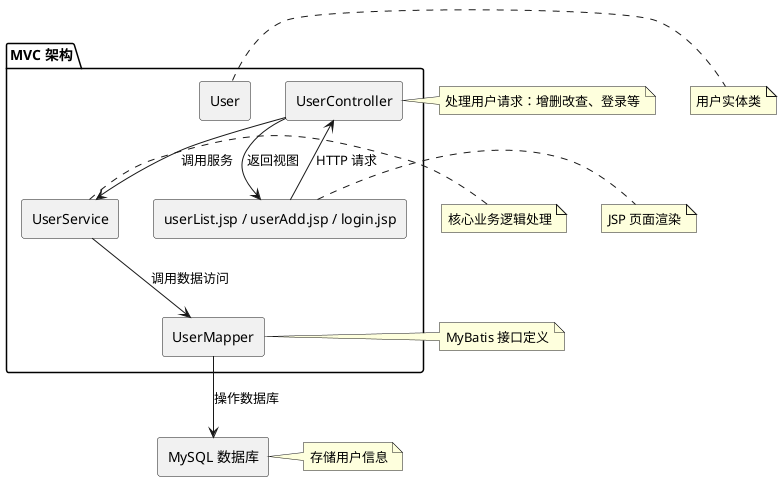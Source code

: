 @startuml
skinparam componentStyle rectangle

package "MVC 架构" {
  [UserController] as controller
  [UserService] as service
  [UserMapper] as mapper
  [User] as model
  [userList.jsp / userAdd.jsp / login.jsp] as view
}

[MySQL 数据库] as db

controller --> service : 调用服务
service --> mapper : 调用数据访问
mapper --> db : 操作数据库
view --> controller : HTTP 请求
controller --> view : 返回视图

note right of controller
  处理用户请求：增删改查、登录等
end note

note right of service
  核心业务逻辑处理
end note

note right of mapper
  MyBatis 接口定义
end note

note right of model
  用户实体类
end note

note right of view
  JSP 页面渲染
end note

note right of db
  存储用户信息
end note

@enduml
